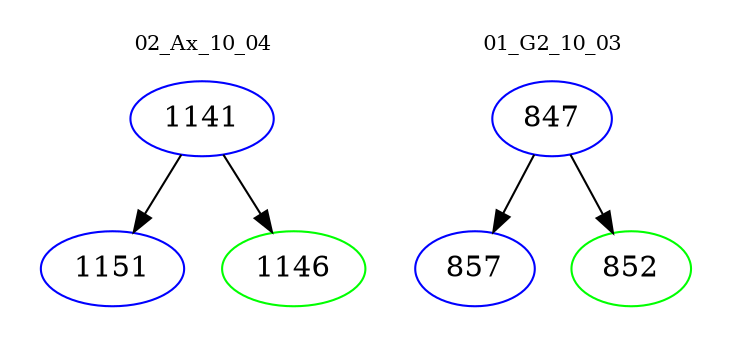 digraph{
subgraph cluster_0 {
color = white
label = "02_Ax_10_04";
fontsize=10;
T0_1141 [label="1141", color="blue"]
T0_1141 -> T0_1151 [color="black"]
T0_1151 [label="1151", color="blue"]
T0_1141 -> T0_1146 [color="black"]
T0_1146 [label="1146", color="green"]
}
subgraph cluster_1 {
color = white
label = "01_G2_10_03";
fontsize=10;
T1_847 [label="847", color="blue"]
T1_847 -> T1_857 [color="black"]
T1_857 [label="857", color="blue"]
T1_847 -> T1_852 [color="black"]
T1_852 [label="852", color="green"]
}
}
